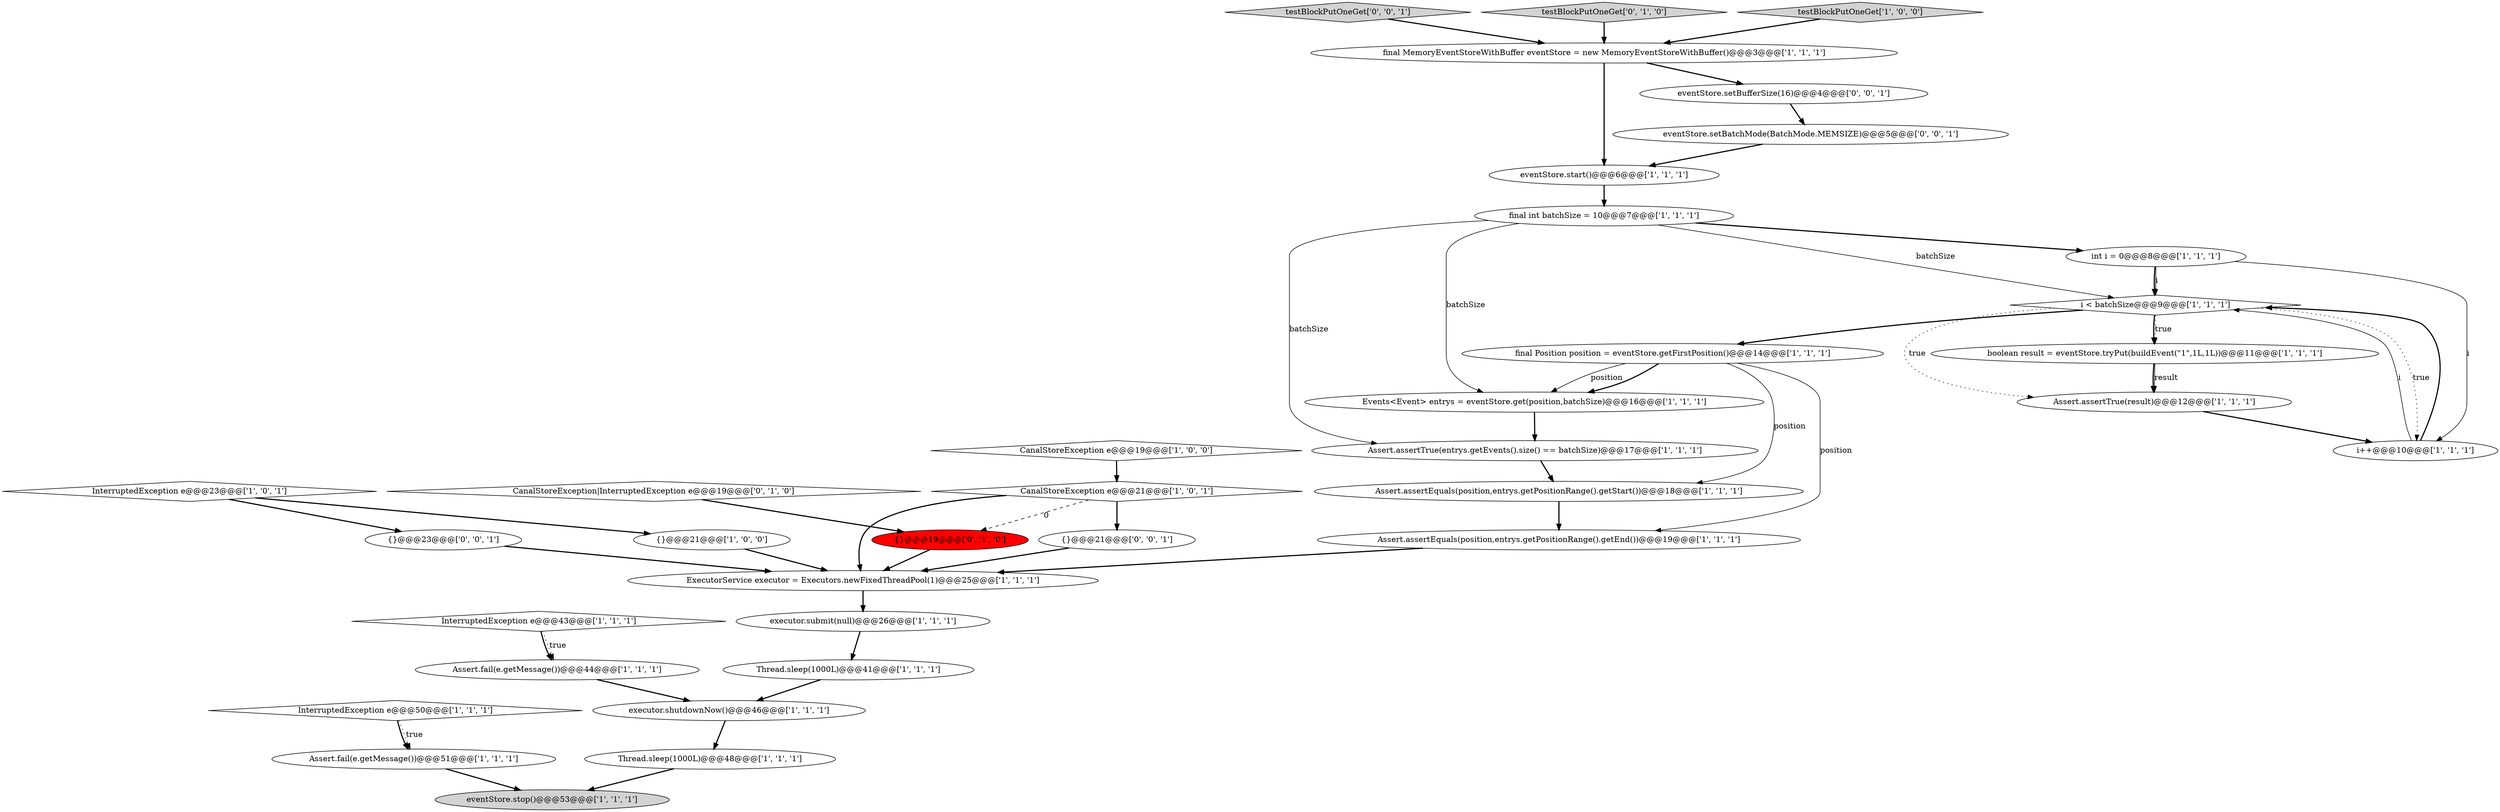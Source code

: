 digraph {
26 [style = filled, label = "Assert.assertEquals(position,entrys.getPositionRange().getStart())@@@18@@@['1', '1', '1']", fillcolor = white, shape = ellipse image = "AAA0AAABBB1BBB"];
8 [style = filled, label = "final int batchSize = 10@@@7@@@['1', '1', '1']", fillcolor = white, shape = ellipse image = "AAA0AAABBB1BBB"];
4 [style = filled, label = "Assert.assertTrue(entrys.getEvents().size() == batchSize)@@@17@@@['1', '1', '1']", fillcolor = white, shape = ellipse image = "AAA0AAABBB1BBB"];
24 [style = filled, label = "InterruptedException e@@@23@@@['1', '0', '1']", fillcolor = white, shape = diamond image = "AAA0AAABBB1BBB"];
31 [style = filled, label = "{}@@@23@@@['0', '0', '1']", fillcolor = white, shape = ellipse image = "AAA0AAABBB3BBB"];
20 [style = filled, label = "Assert.fail(e.getMessage())@@@51@@@['1', '1', '1']", fillcolor = white, shape = ellipse image = "AAA0AAABBB1BBB"];
1 [style = filled, label = "i < batchSize@@@9@@@['1', '1', '1']", fillcolor = white, shape = diamond image = "AAA0AAABBB1BBB"];
0 [style = filled, label = "i++@@@10@@@['1', '1', '1']", fillcolor = white, shape = ellipse image = "AAA0AAABBB1BBB"];
35 [style = filled, label = "testBlockPutOneGet['0', '0', '1']", fillcolor = lightgray, shape = diamond image = "AAA0AAABBB3BBB"];
17 [style = filled, label = "eventStore.start()@@@6@@@['1', '1', '1']", fillcolor = white, shape = ellipse image = "AAA0AAABBB1BBB"];
2 [style = filled, label = "InterruptedException e@@@43@@@['1', '1', '1']", fillcolor = white, shape = diamond image = "AAA0AAABBB1BBB"];
33 [style = filled, label = "eventStore.setBufferSize(16)@@@4@@@['0', '0', '1']", fillcolor = white, shape = ellipse image = "AAA0AAABBB3BBB"];
18 [style = filled, label = "Assert.assertEquals(position,entrys.getPositionRange().getEnd())@@@19@@@['1', '1', '1']", fillcolor = white, shape = ellipse image = "AAA0AAABBB1BBB"];
22 [style = filled, label = "int i = 0@@@8@@@['1', '1', '1']", fillcolor = white, shape = ellipse image = "AAA0AAABBB1BBB"];
15 [style = filled, label = "executor.submit(null)@@@26@@@['1', '1', '1']", fillcolor = white, shape = ellipse image = "AAA0AAABBB1BBB"];
28 [style = filled, label = "CanalStoreException|InterruptedException e@@@19@@@['0', '1', '0']", fillcolor = white, shape = diamond image = "AAA0AAABBB2BBB"];
29 [style = filled, label = "{}@@@19@@@['0', '1', '0']", fillcolor = red, shape = ellipse image = "AAA1AAABBB2BBB"];
12 [style = filled, label = "{}@@@21@@@['1', '0', '0']", fillcolor = white, shape = ellipse image = "AAA0AAABBB1BBB"];
9 [style = filled, label = "CanalStoreException e@@@19@@@['1', '0', '0']", fillcolor = white, shape = diamond image = "AAA0AAABBB1BBB"];
16 [style = filled, label = "CanalStoreException e@@@21@@@['1', '0', '1']", fillcolor = white, shape = diamond image = "AAA0AAABBB1BBB"];
5 [style = filled, label = "final Position position = eventStore.getFirstPosition()@@@14@@@['1', '1', '1']", fillcolor = white, shape = ellipse image = "AAA0AAABBB1BBB"];
34 [style = filled, label = "eventStore.setBatchMode(BatchMode.MEMSIZE)@@@5@@@['0', '0', '1']", fillcolor = white, shape = ellipse image = "AAA0AAABBB3BBB"];
7 [style = filled, label = "Thread.sleep(1000L)@@@41@@@['1', '1', '1']", fillcolor = white, shape = ellipse image = "AAA0AAABBB1BBB"];
25 [style = filled, label = "InterruptedException e@@@50@@@['1', '1', '1']", fillcolor = white, shape = diamond image = "AAA0AAABBB1BBB"];
32 [style = filled, label = "{}@@@21@@@['0', '0', '1']", fillcolor = white, shape = ellipse image = "AAA0AAABBB3BBB"];
10 [style = filled, label = "Assert.assertTrue(result)@@@12@@@['1', '1', '1']", fillcolor = white, shape = ellipse image = "AAA0AAABBB1BBB"];
21 [style = filled, label = "ExecutorService executor = Executors.newFixedThreadPool(1)@@@25@@@['1', '1', '1']", fillcolor = white, shape = ellipse image = "AAA0AAABBB1BBB"];
11 [style = filled, label = "executor.shutdownNow()@@@46@@@['1', '1', '1']", fillcolor = white, shape = ellipse image = "AAA0AAABBB1BBB"];
23 [style = filled, label = "eventStore.stop()@@@53@@@['1', '1', '1']", fillcolor = lightgray, shape = ellipse image = "AAA0AAABBB1BBB"];
3 [style = filled, label = "Thread.sleep(1000L)@@@48@@@['1', '1', '1']", fillcolor = white, shape = ellipse image = "AAA0AAABBB1BBB"];
6 [style = filled, label = "Events<Event> entrys = eventStore.get(position,batchSize)@@@16@@@['1', '1', '1']", fillcolor = white, shape = ellipse image = "AAA0AAABBB1BBB"];
27 [style = filled, label = "boolean result = eventStore.tryPut(buildEvent(\"1\",1L,1L))@@@11@@@['1', '1', '1']", fillcolor = white, shape = ellipse image = "AAA0AAABBB1BBB"];
30 [style = filled, label = "testBlockPutOneGet['0', '1', '0']", fillcolor = lightgray, shape = diamond image = "AAA0AAABBB2BBB"];
13 [style = filled, label = "Assert.fail(e.getMessage())@@@44@@@['1', '1', '1']", fillcolor = white, shape = ellipse image = "AAA0AAABBB1BBB"];
14 [style = filled, label = "testBlockPutOneGet['1', '0', '0']", fillcolor = lightgray, shape = diamond image = "AAA0AAABBB1BBB"];
19 [style = filled, label = "final MemoryEventStoreWithBuffer eventStore = new MemoryEventStoreWithBuffer()@@@3@@@['1', '1', '1']", fillcolor = white, shape = ellipse image = "AAA0AAABBB1BBB"];
1->5 [style = bold, label=""];
19->33 [style = bold, label=""];
17->8 [style = bold, label=""];
28->29 [style = bold, label=""];
24->12 [style = bold, label=""];
7->11 [style = bold, label=""];
32->21 [style = bold, label=""];
1->10 [style = dotted, label="true"];
15->7 [style = bold, label=""];
12->21 [style = bold, label=""];
8->6 [style = solid, label="batchSize"];
0->1 [style = solid, label="i"];
21->15 [style = bold, label=""];
1->27 [style = bold, label=""];
35->19 [style = bold, label=""];
27->10 [style = solid, label="result"];
4->26 [style = bold, label=""];
14->19 [style = bold, label=""];
8->4 [style = solid, label="batchSize"];
16->32 [style = bold, label=""];
31->21 [style = bold, label=""];
19->17 [style = bold, label=""];
5->18 [style = solid, label="position"];
22->1 [style = solid, label="i"];
13->11 [style = bold, label=""];
22->0 [style = solid, label="i"];
9->16 [style = bold, label=""];
29->21 [style = bold, label=""];
8->22 [style = bold, label=""];
2->13 [style = bold, label=""];
6->4 [style = bold, label=""];
30->19 [style = bold, label=""];
3->23 [style = bold, label=""];
25->20 [style = bold, label=""];
8->1 [style = solid, label="batchSize"];
5->6 [style = solid, label="position"];
5->6 [style = bold, label=""];
20->23 [style = bold, label=""];
24->31 [style = bold, label=""];
11->3 [style = bold, label=""];
0->1 [style = bold, label=""];
16->21 [style = bold, label=""];
27->10 [style = bold, label=""];
10->0 [style = bold, label=""];
34->17 [style = bold, label=""];
25->20 [style = dotted, label="true"];
16->29 [style = dashed, label="0"];
1->0 [style = dotted, label="true"];
22->1 [style = bold, label=""];
18->21 [style = bold, label=""];
5->26 [style = solid, label="position"];
33->34 [style = bold, label=""];
2->13 [style = dotted, label="true"];
1->27 [style = dotted, label="true"];
26->18 [style = bold, label=""];
}

